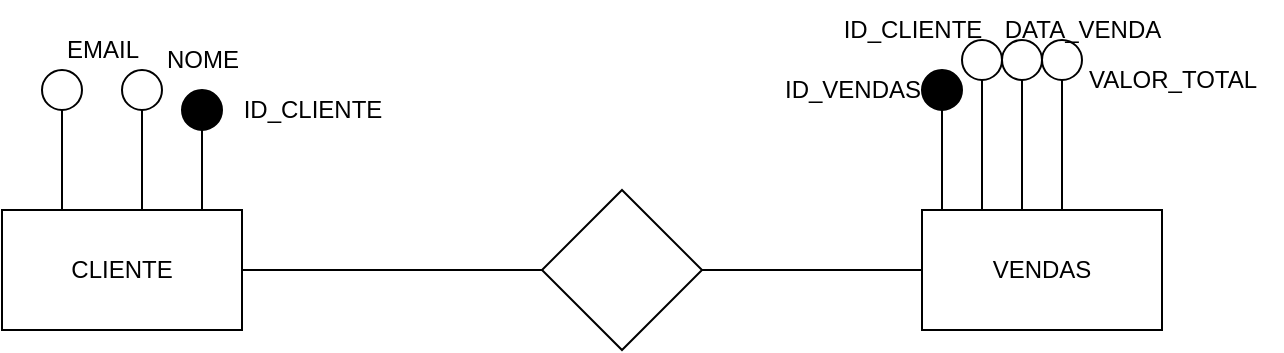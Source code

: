 <mxfile version="24.8.4">
  <diagram name="Página-1" id="ueLlxix5C5MvgvKAgI7X">
    <mxGraphModel dx="880" dy="468" grid="1" gridSize="10" guides="1" tooltips="1" connect="1" arrows="1" fold="1" page="1" pageScale="1" pageWidth="827" pageHeight="1169" math="0" shadow="0">
      <root>
        <mxCell id="0" />
        <mxCell id="1" parent="0" />
        <mxCell id="pPFvNny1-5WyQG6eJqzs-1" value="CLIENTE" style="rounded=0;whiteSpace=wrap;html=1;" vertex="1" parent="1">
          <mxGeometry x="70" y="210" width="120" height="60" as="geometry" />
        </mxCell>
        <mxCell id="pPFvNny1-5WyQG6eJqzs-2" value="VENDAS" style="rounded=0;whiteSpace=wrap;html=1;" vertex="1" parent="1">
          <mxGeometry x="530" y="210" width="120" height="60" as="geometry" />
        </mxCell>
        <mxCell id="pPFvNny1-5WyQG6eJqzs-3" value="" style="rhombus;whiteSpace=wrap;html=1;" vertex="1" parent="1">
          <mxGeometry x="340" y="200" width="80" height="80" as="geometry" />
        </mxCell>
        <mxCell id="pPFvNny1-5WyQG6eJqzs-7" value="" style="endArrow=none;html=1;rounded=0;entryX=0;entryY=0.5;entryDx=0;entryDy=0;" edge="1" parent="1" target="pPFvNny1-5WyQG6eJqzs-3">
          <mxGeometry width="50" height="50" relative="1" as="geometry">
            <mxPoint x="190" y="240" as="sourcePoint" />
            <mxPoint x="240" y="190" as="targetPoint" />
          </mxGeometry>
        </mxCell>
        <mxCell id="pPFvNny1-5WyQG6eJqzs-9" value="" style="endArrow=none;html=1;rounded=0;entryX=0;entryY=0.5;entryDx=0;entryDy=0;exitX=1;exitY=0.5;exitDx=0;exitDy=0;" edge="1" parent="1" source="pPFvNny1-5WyQG6eJqzs-3" target="pPFvNny1-5WyQG6eJqzs-2">
          <mxGeometry width="50" height="50" relative="1" as="geometry">
            <mxPoint x="420" y="250" as="sourcePoint" />
            <mxPoint x="470" y="200" as="targetPoint" />
          </mxGeometry>
        </mxCell>
        <mxCell id="pPFvNny1-5WyQG6eJqzs-18" value="" style="endArrow=none;html=1;rounded=0;" edge="1" parent="1">
          <mxGeometry width="50" height="50" relative="1" as="geometry">
            <mxPoint x="170" y="210" as="sourcePoint" />
            <mxPoint x="170" y="160" as="targetPoint" />
          </mxGeometry>
        </mxCell>
        <mxCell id="pPFvNny1-5WyQG6eJqzs-20" value="" style="endArrow=none;html=1;rounded=0;" edge="1" parent="1">
          <mxGeometry width="50" height="50" relative="1" as="geometry">
            <mxPoint x="140" y="210" as="sourcePoint" />
            <mxPoint x="140" y="160" as="targetPoint" />
          </mxGeometry>
        </mxCell>
        <mxCell id="pPFvNny1-5WyQG6eJqzs-21" value="" style="endArrow=none;html=1;rounded=0;" edge="1" parent="1">
          <mxGeometry width="50" height="50" relative="1" as="geometry">
            <mxPoint x="100" y="210" as="sourcePoint" />
            <mxPoint x="100" y="160" as="targetPoint" />
          </mxGeometry>
        </mxCell>
        <mxCell id="pPFvNny1-5WyQG6eJqzs-22" value="" style="ellipse;whiteSpace=wrap;html=1;aspect=fixed;fillColor=#000000;" vertex="1" parent="1">
          <mxGeometry x="160" y="150" width="20" height="20" as="geometry" />
        </mxCell>
        <mxCell id="pPFvNny1-5WyQG6eJqzs-24" value="" style="ellipse;whiteSpace=wrap;html=1;aspect=fixed;" vertex="1" parent="1">
          <mxGeometry x="130" y="140" width="20" height="20" as="geometry" />
        </mxCell>
        <mxCell id="pPFvNny1-5WyQG6eJqzs-25" value="" style="ellipse;whiteSpace=wrap;html=1;aspect=fixed;" vertex="1" parent="1">
          <mxGeometry x="90" y="140" width="20" height="20" as="geometry" />
        </mxCell>
        <mxCell id="pPFvNny1-5WyQG6eJqzs-26" value="ID_CLIENTE" style="text;html=1;align=center;verticalAlign=middle;resizable=0;points=[];autosize=1;strokeColor=none;fillColor=none;" vertex="1" parent="1">
          <mxGeometry x="180" y="145" width="90" height="30" as="geometry" />
        </mxCell>
        <mxCell id="pPFvNny1-5WyQG6eJqzs-27" value="NOME" style="text;html=1;align=center;verticalAlign=middle;resizable=0;points=[];autosize=1;strokeColor=none;fillColor=none;" vertex="1" parent="1">
          <mxGeometry x="140" y="120" width="60" height="30" as="geometry" />
        </mxCell>
        <mxCell id="pPFvNny1-5WyQG6eJqzs-28" value="EMAIL" style="text;html=1;align=center;verticalAlign=middle;resizable=0;points=[];autosize=1;strokeColor=none;fillColor=none;" vertex="1" parent="1">
          <mxGeometry x="90" y="115" width="60" height="30" as="geometry" />
        </mxCell>
        <mxCell id="pPFvNny1-5WyQG6eJqzs-30" value="" style="endArrow=none;html=1;rounded=0;" edge="1" parent="1">
          <mxGeometry width="50" height="50" relative="1" as="geometry">
            <mxPoint x="540" y="210" as="sourcePoint" />
            <mxPoint x="540" y="150" as="targetPoint" />
          </mxGeometry>
        </mxCell>
        <mxCell id="pPFvNny1-5WyQG6eJqzs-31" value="" style="endArrow=none;html=1;rounded=0;" edge="1" parent="1">
          <mxGeometry width="50" height="50" relative="1" as="geometry">
            <mxPoint x="560" y="210" as="sourcePoint" />
            <mxPoint x="560" y="140" as="targetPoint" />
          </mxGeometry>
        </mxCell>
        <mxCell id="pPFvNny1-5WyQG6eJqzs-33" value="" style="endArrow=none;html=1;rounded=0;" edge="1" parent="1" source="pPFvNny1-5WyQG6eJqzs-40">
          <mxGeometry width="50" height="50" relative="1" as="geometry">
            <mxPoint x="580" y="210" as="sourcePoint" />
            <mxPoint x="580" y="140" as="targetPoint" />
          </mxGeometry>
        </mxCell>
        <mxCell id="pPFvNny1-5WyQG6eJqzs-35" value="" style="endArrow=none;html=1;rounded=0;" edge="1" parent="1">
          <mxGeometry width="50" height="50" relative="1" as="geometry">
            <mxPoint x="600" y="210" as="sourcePoint" />
            <mxPoint x="600" y="140" as="targetPoint" />
          </mxGeometry>
        </mxCell>
        <mxCell id="pPFvNny1-5WyQG6eJqzs-38" value="" style="ellipse;whiteSpace=wrap;html=1;aspect=fixed;fillColor=#000000;" vertex="1" parent="1">
          <mxGeometry x="530" y="140" width="20" height="20" as="geometry" />
        </mxCell>
        <mxCell id="pPFvNny1-5WyQG6eJqzs-39" value="" style="ellipse;whiteSpace=wrap;html=1;aspect=fixed;" vertex="1" parent="1">
          <mxGeometry x="550" y="125" width="20" height="20" as="geometry" />
        </mxCell>
        <mxCell id="pPFvNny1-5WyQG6eJqzs-41" value="" style="endArrow=none;html=1;rounded=0;" edge="1" parent="1" target="pPFvNny1-5WyQG6eJqzs-40">
          <mxGeometry width="50" height="50" relative="1" as="geometry">
            <mxPoint x="580" y="210" as="sourcePoint" />
            <mxPoint x="580" y="140" as="targetPoint" />
          </mxGeometry>
        </mxCell>
        <mxCell id="pPFvNny1-5WyQG6eJqzs-40" value="" style="ellipse;whiteSpace=wrap;html=1;aspect=fixed;" vertex="1" parent="1">
          <mxGeometry x="570" y="125" width="20" height="20" as="geometry" />
        </mxCell>
        <mxCell id="pPFvNny1-5WyQG6eJqzs-42" value="" style="ellipse;whiteSpace=wrap;html=1;aspect=fixed;" vertex="1" parent="1">
          <mxGeometry x="590" y="125" width="20" height="20" as="geometry" />
        </mxCell>
        <mxCell id="pPFvNny1-5WyQG6eJqzs-43" value="ID_VENDAS" style="text;html=1;align=center;verticalAlign=middle;resizable=0;points=[];autosize=1;strokeColor=none;fillColor=none;" vertex="1" parent="1">
          <mxGeometry x="450" y="135" width="90" height="30" as="geometry" />
        </mxCell>
        <mxCell id="pPFvNny1-5WyQG6eJqzs-44" value="ID_CLIENTE" style="text;html=1;align=center;verticalAlign=middle;resizable=0;points=[];autosize=1;strokeColor=none;fillColor=none;" vertex="1" parent="1">
          <mxGeometry x="480" y="105" width="90" height="30" as="geometry" />
        </mxCell>
        <mxCell id="pPFvNny1-5WyQG6eJqzs-45" value="DATA_VENDA" style="text;html=1;align=center;verticalAlign=middle;resizable=0;points=[];autosize=1;strokeColor=none;fillColor=none;" vertex="1" parent="1">
          <mxGeometry x="560" y="105" width="100" height="30" as="geometry" />
        </mxCell>
        <mxCell id="pPFvNny1-5WyQG6eJqzs-46" value="VALOR_TOTAL" style="text;html=1;align=center;verticalAlign=middle;resizable=0;points=[];autosize=1;strokeColor=none;fillColor=none;" vertex="1" parent="1">
          <mxGeometry x="600" y="130" width="110" height="30" as="geometry" />
        </mxCell>
      </root>
    </mxGraphModel>
  </diagram>
</mxfile>
